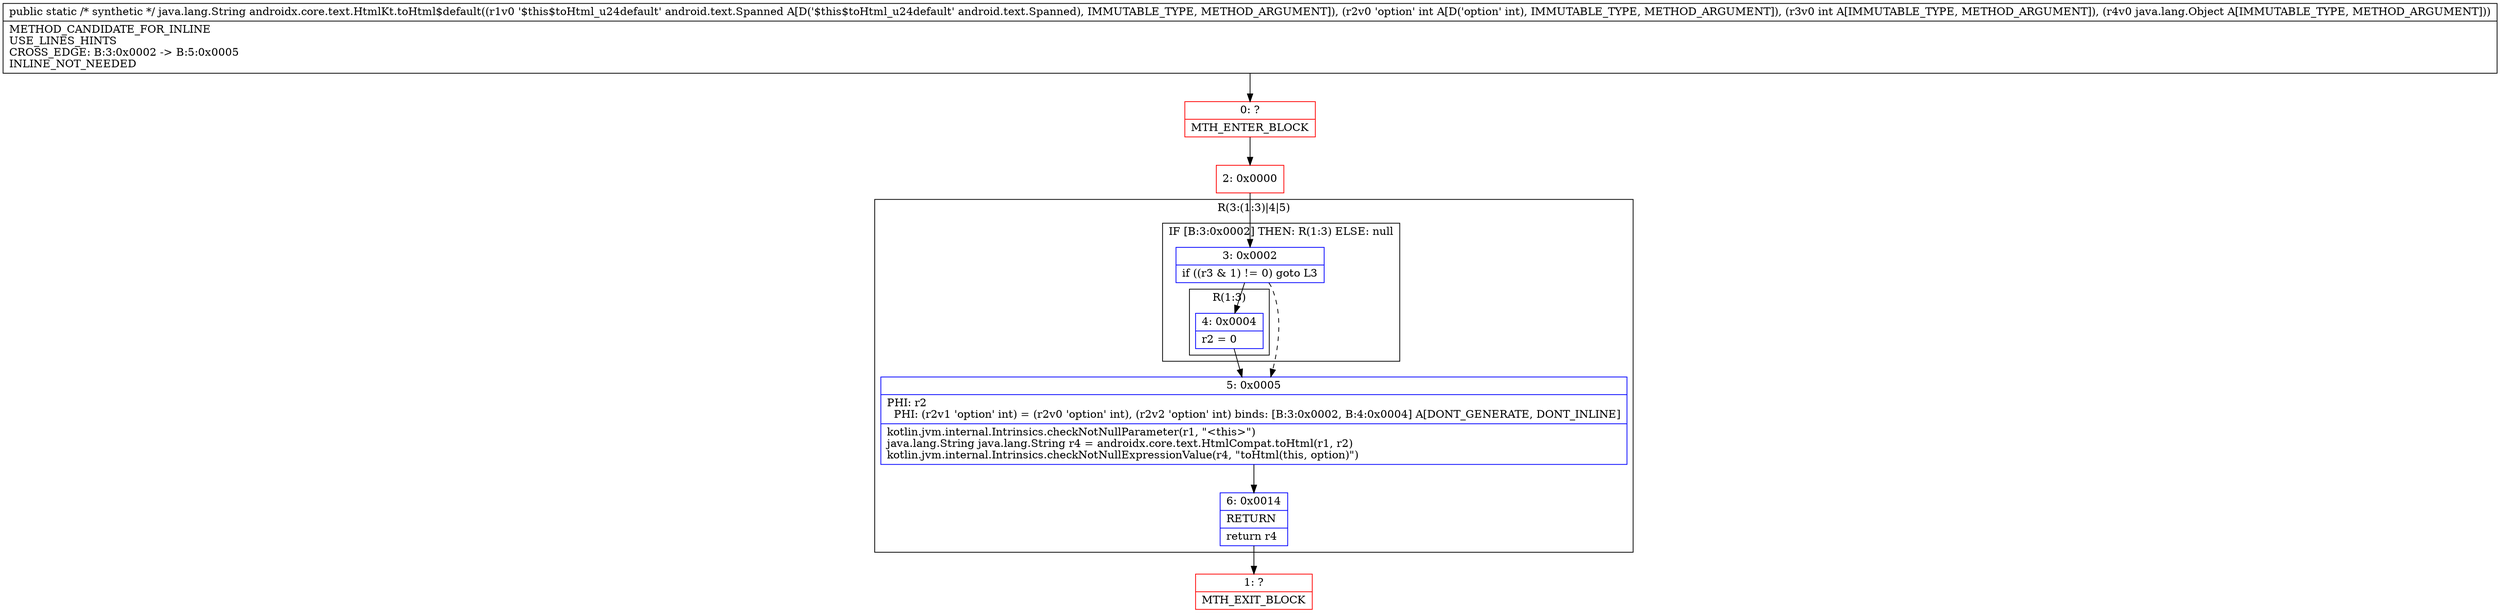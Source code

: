 digraph "CFG forandroidx.core.text.HtmlKt.toHtml$default(Landroid\/text\/Spanned;IILjava\/lang\/Object;)Ljava\/lang\/String;" {
subgraph cluster_Region_1096351876 {
label = "R(3:(1:3)|4|5)";
node [shape=record,color=blue];
subgraph cluster_IfRegion_1074618130 {
label = "IF [B:3:0x0002] THEN: R(1:3) ELSE: null";
node [shape=record,color=blue];
Node_3 [shape=record,label="{3\:\ 0x0002|if ((r3 & 1) != 0) goto L3\l}"];
subgraph cluster_Region_1843496063 {
label = "R(1:3)";
node [shape=record,color=blue];
Node_4 [shape=record,label="{4\:\ 0x0004|r2 = 0\l}"];
}
}
Node_5 [shape=record,label="{5\:\ 0x0005|PHI: r2 \l  PHI: (r2v1 'option' int) = (r2v0 'option' int), (r2v2 'option' int) binds: [B:3:0x0002, B:4:0x0004] A[DONT_GENERATE, DONT_INLINE]\l|kotlin.jvm.internal.Intrinsics.checkNotNullParameter(r1, \"\<this\>\")\ljava.lang.String java.lang.String r4 = androidx.core.text.HtmlCompat.toHtml(r1, r2)\lkotlin.jvm.internal.Intrinsics.checkNotNullExpressionValue(r4, \"toHtml(this, option)\")\l}"];
Node_6 [shape=record,label="{6\:\ 0x0014|RETURN\l|return r4\l}"];
}
Node_0 [shape=record,color=red,label="{0\:\ ?|MTH_ENTER_BLOCK\l}"];
Node_2 [shape=record,color=red,label="{2\:\ 0x0000}"];
Node_1 [shape=record,color=red,label="{1\:\ ?|MTH_EXIT_BLOCK\l}"];
MethodNode[shape=record,label="{public static \/* synthetic *\/ java.lang.String androidx.core.text.HtmlKt.toHtml$default((r1v0 '$this$toHtml_u24default' android.text.Spanned A[D('$this$toHtml_u24default' android.text.Spanned), IMMUTABLE_TYPE, METHOD_ARGUMENT]), (r2v0 'option' int A[D('option' int), IMMUTABLE_TYPE, METHOD_ARGUMENT]), (r3v0 int A[IMMUTABLE_TYPE, METHOD_ARGUMENT]), (r4v0 java.lang.Object A[IMMUTABLE_TYPE, METHOD_ARGUMENT]))  | METHOD_CANDIDATE_FOR_INLINE\lUSE_LINES_HINTS\lCROSS_EDGE: B:3:0x0002 \-\> B:5:0x0005\lINLINE_NOT_NEEDED\l}"];
MethodNode -> Node_0;Node_3 -> Node_4;
Node_3 -> Node_5[style=dashed];
Node_4 -> Node_5;
Node_5 -> Node_6;
Node_6 -> Node_1;
Node_0 -> Node_2;
Node_2 -> Node_3;
}

